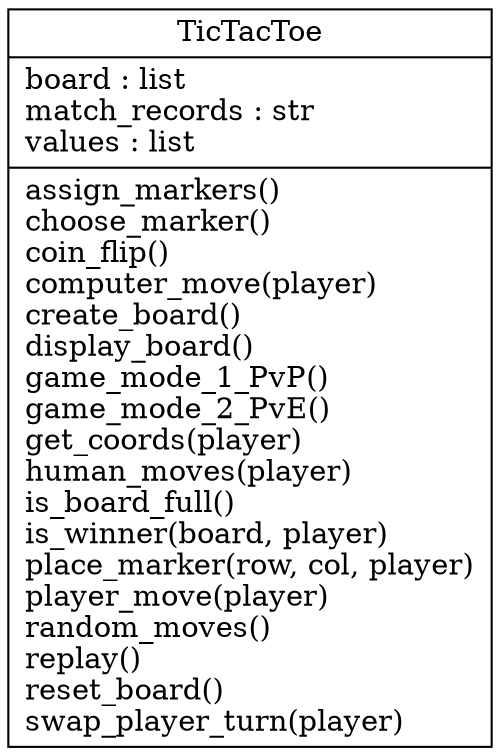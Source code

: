 digraph "classes" {
rankdir=BT
charset="utf-8"
"tic_tac_toe.TicTacToe" [color="black", fontcolor="black", label="{TicTacToe|board : list\lmatch_records : str\lvalues : list\l|assign_markers()\lchoose_marker()\lcoin_flip()\lcomputer_move(player)\lcreate_board()\ldisplay_board()\lgame_mode_1_PvP()\lgame_mode_2_PvE()\lget_coords(player)\lhuman_moves(player)\lis_board_full()\lis_winner(board, player)\lplace_marker(row, col, player)\lplayer_move(player)\lrandom_moves()\lreplay()\lreset_board()\lswap_player_turn(player)\l}", shape="record", style="solid"];
}
